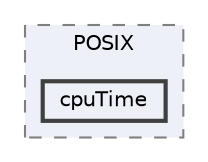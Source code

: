 digraph "src/OSspecific/POSIX/cpuTime"
{
 // LATEX_PDF_SIZE
  bgcolor="transparent";
  edge [fontname=Helvetica,fontsize=10,labelfontname=Helvetica,labelfontsize=10];
  node [fontname=Helvetica,fontsize=10,shape=box,height=0.2,width=0.4];
  compound=true
  subgraph clusterdir_94c34cce8591e074e6ace6f8df04d41e {
    graph [ bgcolor="#edf0f7", pencolor="grey50", label="POSIX", fontname=Helvetica,fontsize=10 style="filled,dashed", URL="dir_94c34cce8591e074e6ace6f8df04d41e.html",tooltip=""]
  dir_8073116a44d437b1896ac4e42a6965d4 [label="cpuTime", fillcolor="#edf0f7", color="grey25", style="filled,bold", URL="dir_8073116a44d437b1896ac4e42a6965d4.html",tooltip=""];
  }
}

